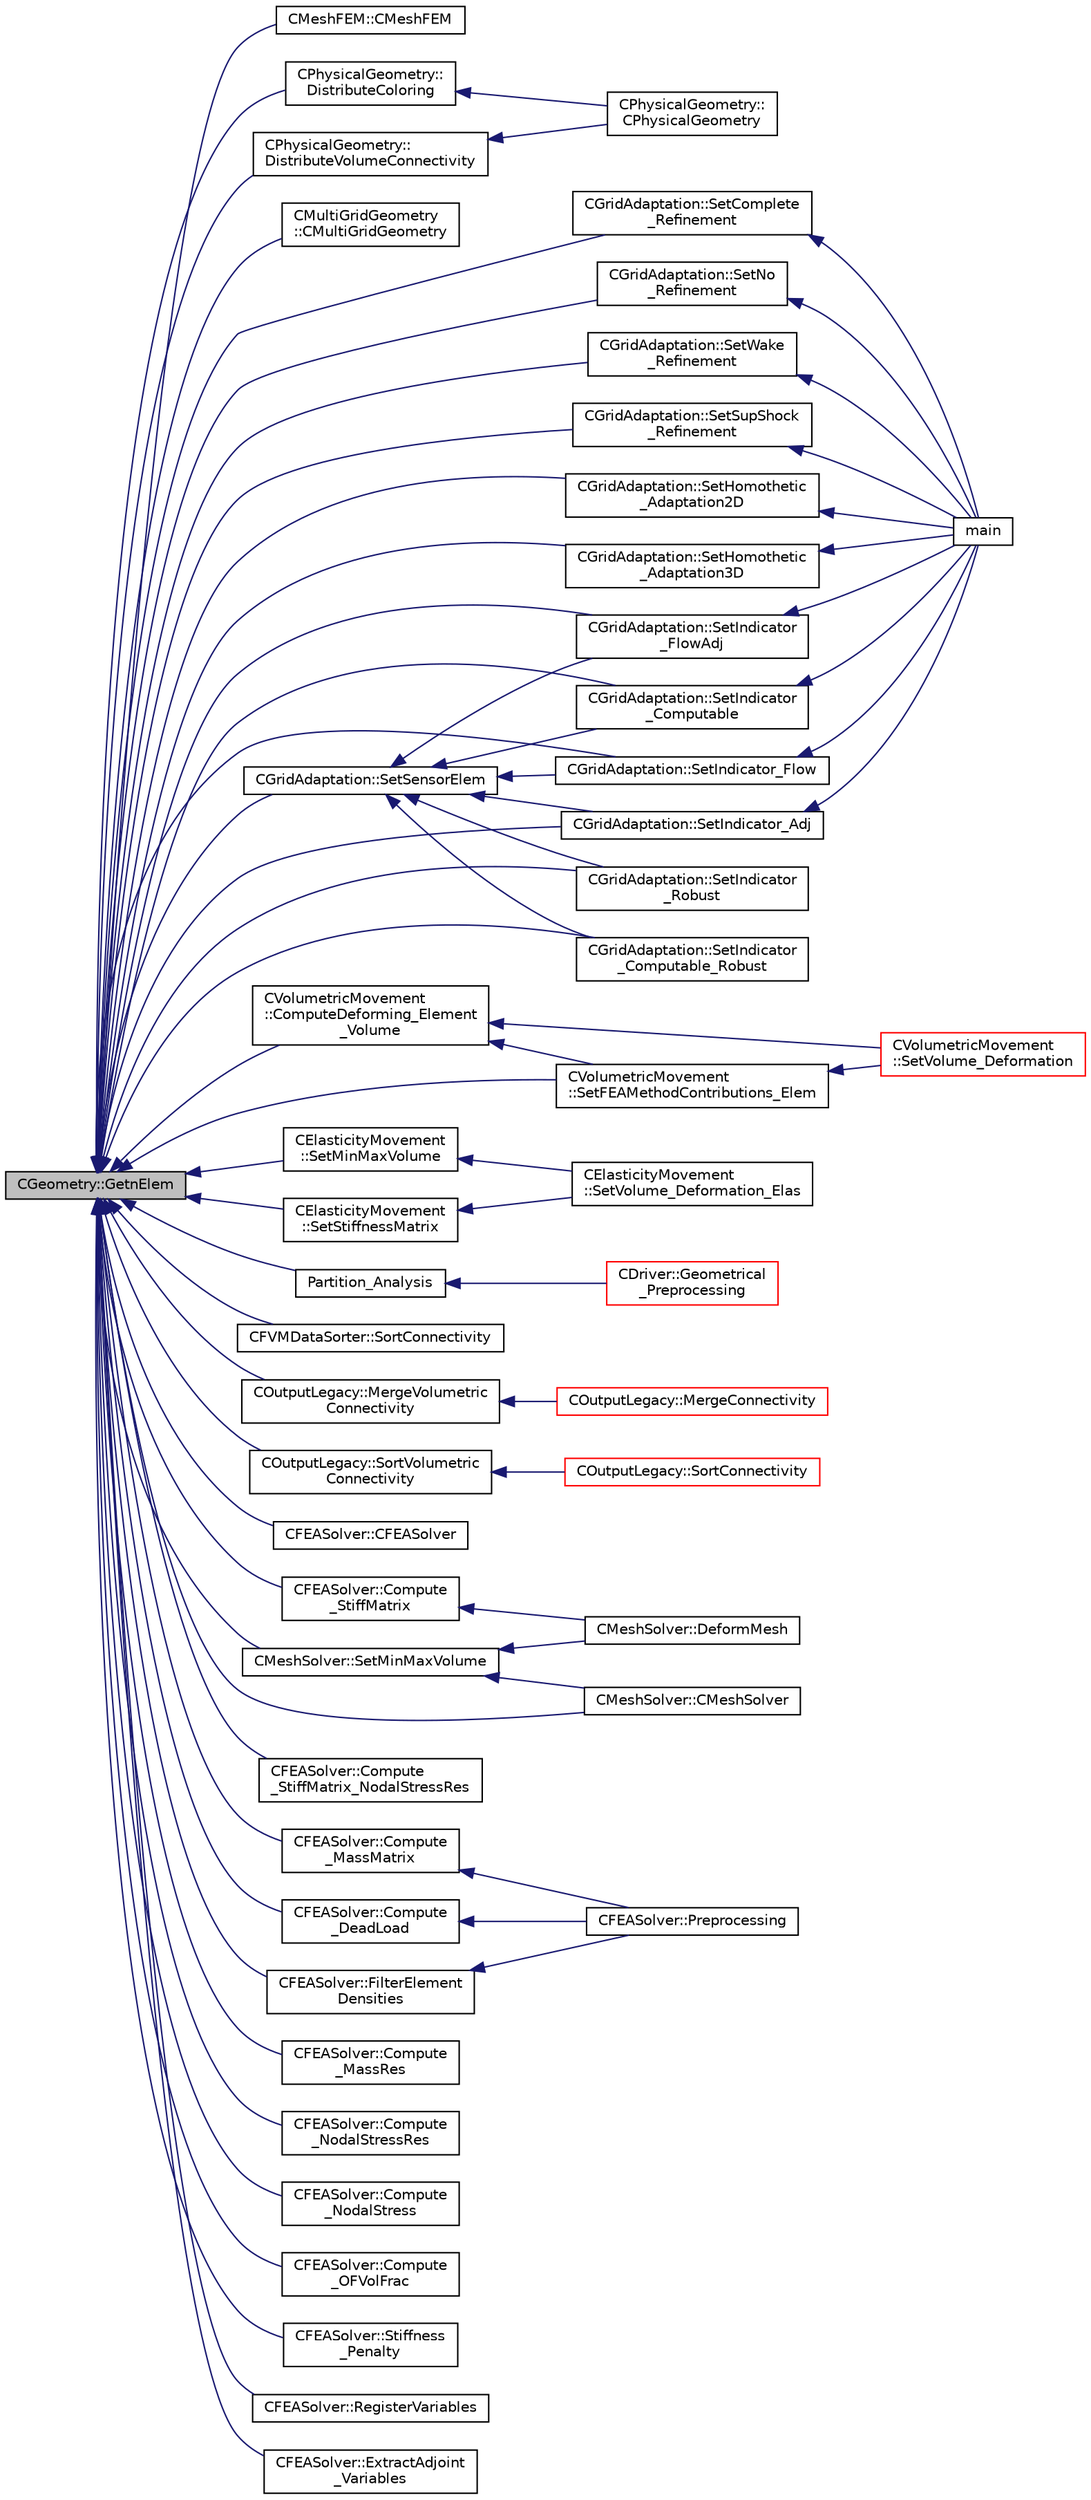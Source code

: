 digraph "CGeometry::GetnElem"
{
  edge [fontname="Helvetica",fontsize="10",labelfontname="Helvetica",labelfontsize="10"];
  node [fontname="Helvetica",fontsize="10",shape=record];
  rankdir="LR";
  Node887 [label="CGeometry::GetnElem",height=0.2,width=0.4,color="black", fillcolor="grey75", style="filled", fontcolor="black"];
  Node887 -> Node888 [dir="back",color="midnightblue",fontsize="10",style="solid",fontname="Helvetica"];
  Node888 [label="CMeshFEM::CMeshFEM",height=0.2,width=0.4,color="black", fillcolor="white", style="filled",URL="$class_c_mesh_f_e_m.html#ae74b12670fb49ad4d28836d9fc2aab8d",tooltip="Redistributes the grid over the ranks and creates the halo layer. "];
  Node887 -> Node889 [dir="back",color="midnightblue",fontsize="10",style="solid",fontname="Helvetica"];
  Node889 [label="CPhysicalGeometry::\lDistributeColoring",height=0.2,width=0.4,color="black", fillcolor="white", style="filled",URL="$class_c_physical_geometry.html#a62179e920f6a9f5e5f9e687ca41c4a63",tooltip="Distributes the coloring from ParMETIS so that each rank has complete information about the local gri..."];
  Node889 -> Node890 [dir="back",color="midnightblue",fontsize="10",style="solid",fontname="Helvetica"];
  Node890 [label="CPhysicalGeometry::\lCPhysicalGeometry",height=0.2,width=0.4,color="black", fillcolor="white", style="filled",URL="$class_c_physical_geometry.html#addad3f466423ba9243a396763d442f9a",tooltip="Accepts a geometry container holding a linearly partitioned grid with coloring performed by ParMETIS..."];
  Node887 -> Node891 [dir="back",color="midnightblue",fontsize="10",style="solid",fontname="Helvetica"];
  Node891 [label="CPhysicalGeometry::\lDistributeVolumeConnectivity",height=0.2,width=0.4,color="black", fillcolor="white", style="filled",URL="$class_c_physical_geometry.html#a6bfe516633384c6a52fc2ac0a570217f",tooltip="Distribute the connectivity for a single volume element type across all ranks based on a ParMETIS col..."];
  Node891 -> Node890 [dir="back",color="midnightblue",fontsize="10",style="solid",fontname="Helvetica"];
  Node887 -> Node892 [dir="back",color="midnightblue",fontsize="10",style="solid",fontname="Helvetica"];
  Node892 [label="CMultiGridGeometry\l::CMultiGridGeometry",height=0.2,width=0.4,color="black", fillcolor="white", style="filled",URL="$class_c_multi_grid_geometry.html#aa56934c8f8531c82b306a47b4de9685f",tooltip="Constructor of the class. "];
  Node887 -> Node893 [dir="back",color="midnightblue",fontsize="10",style="solid",fontname="Helvetica"];
  Node893 [label="CGridAdaptation::SetComplete\l_Refinement",height=0.2,width=0.4,color="black", fillcolor="white", style="filled",URL="$class_c_grid_adaptation.html#a3f9c2a92d5e55daf75f684b57c3e43fe",tooltip="Do a complete adaptation of the computational grid. "];
  Node893 -> Node894 [dir="back",color="midnightblue",fontsize="10",style="solid",fontname="Helvetica"];
  Node894 [label="main",height=0.2,width=0.4,color="black", fillcolor="white", style="filled",URL="$_s_u2___m_s_h_8cpp.html#a0ddf1224851353fc92bfbff6f499fa97"];
  Node887 -> Node895 [dir="back",color="midnightblue",fontsize="10",style="solid",fontname="Helvetica"];
  Node895 [label="CGridAdaptation::SetNo\l_Refinement",height=0.2,width=0.4,color="black", fillcolor="white", style="filled",URL="$class_c_grid_adaptation.html#a26c10756b839feeec2ddb5fba63dde2a",tooltip="Do not do any kind of adaptation. "];
  Node895 -> Node894 [dir="back",color="midnightblue",fontsize="10",style="solid",fontname="Helvetica"];
  Node887 -> Node896 [dir="back",color="midnightblue",fontsize="10",style="solid",fontname="Helvetica"];
  Node896 [label="CGridAdaptation::SetWake\l_Refinement",height=0.2,width=0.4,color="black", fillcolor="white", style="filled",URL="$class_c_grid_adaptation.html#ae0a850bae3beefe77a515c550f461a79",tooltip="Do an adaptation of the computational grid on the wake. "];
  Node896 -> Node894 [dir="back",color="midnightblue",fontsize="10",style="solid",fontname="Helvetica"];
  Node887 -> Node897 [dir="back",color="midnightblue",fontsize="10",style="solid",fontname="Helvetica"];
  Node897 [label="CGridAdaptation::SetSupShock\l_Refinement",height=0.2,width=0.4,color="black", fillcolor="white", style="filled",URL="$class_c_grid_adaptation.html#a951ad6a794c6afd507a81dccb681d117",tooltip="Do an adaptation of the computational grid on the supersonic shock region. "];
  Node897 -> Node894 [dir="back",color="midnightblue",fontsize="10",style="solid",fontname="Helvetica"];
  Node887 -> Node898 [dir="back",color="midnightblue",fontsize="10",style="solid",fontname="Helvetica"];
  Node898 [label="CGridAdaptation::SetHomothetic\l_Adaptation2D",height=0.2,width=0.4,color="black", fillcolor="white", style="filled",URL="$class_c_grid_adaptation.html#a5257243a7c3cf080344a61d7a5bd8086",tooltip="Do a complete adaptation of the computational grid using a homothetic technique (2D). "];
  Node898 -> Node894 [dir="back",color="midnightblue",fontsize="10",style="solid",fontname="Helvetica"];
  Node887 -> Node899 [dir="back",color="midnightblue",fontsize="10",style="solid",fontname="Helvetica"];
  Node899 [label="CGridAdaptation::SetHomothetic\l_Adaptation3D",height=0.2,width=0.4,color="black", fillcolor="white", style="filled",URL="$class_c_grid_adaptation.html#a9f2b95697dbf07724fae0b65e19323b7",tooltip="Do a complete adaptation of the computational grid using a homothetic technique (3D). "];
  Node899 -> Node894 [dir="back",color="midnightblue",fontsize="10",style="solid",fontname="Helvetica"];
  Node887 -> Node900 [dir="back",color="midnightblue",fontsize="10",style="solid",fontname="Helvetica"];
  Node900 [label="CGridAdaptation::SetIndicator_Flow",height=0.2,width=0.4,color="black", fillcolor="white", style="filled",URL="$class_c_grid_adaptation.html#a3212acb4ef87d1b62e0f7bc752122be1",tooltip="Do a complete adaptation of the computational grid. "];
  Node900 -> Node894 [dir="back",color="midnightblue",fontsize="10",style="solid",fontname="Helvetica"];
  Node887 -> Node901 [dir="back",color="midnightblue",fontsize="10",style="solid",fontname="Helvetica"];
  Node901 [label="CGridAdaptation::SetIndicator_Adj",height=0.2,width=0.4,color="black", fillcolor="white", style="filled",URL="$class_c_grid_adaptation.html#ac267e271af49d371ca5b36caf55416a0",tooltip="Do a complete adaptation of the computational grid. "];
  Node901 -> Node894 [dir="back",color="midnightblue",fontsize="10",style="solid",fontname="Helvetica"];
  Node887 -> Node902 [dir="back",color="midnightblue",fontsize="10",style="solid",fontname="Helvetica"];
  Node902 [label="CGridAdaptation::SetIndicator\l_FlowAdj",height=0.2,width=0.4,color="black", fillcolor="white", style="filled",URL="$class_c_grid_adaptation.html#a8819a8390c6e8411a99959ef2b65d46b",tooltip="Do a complete adaptation of the computational grid. "];
  Node902 -> Node894 [dir="back",color="midnightblue",fontsize="10",style="solid",fontname="Helvetica"];
  Node887 -> Node903 [dir="back",color="midnightblue",fontsize="10",style="solid",fontname="Helvetica"];
  Node903 [label="CGridAdaptation::SetIndicator\l_Robust",height=0.2,width=0.4,color="black", fillcolor="white", style="filled",URL="$class_c_grid_adaptation.html#afba3648a0e8272b4e4f7374ac66e577a",tooltip="Read the flow solution from the restart file. "];
  Node887 -> Node904 [dir="back",color="midnightblue",fontsize="10",style="solid",fontname="Helvetica"];
  Node904 [label="CGridAdaptation::SetIndicator\l_Computable",height=0.2,width=0.4,color="black", fillcolor="white", style="filled",URL="$class_c_grid_adaptation.html#ae1e4e9e20c447d5407b4363715dbb401",tooltip="Read the flow solution from the restart file. "];
  Node904 -> Node894 [dir="back",color="midnightblue",fontsize="10",style="solid",fontname="Helvetica"];
  Node887 -> Node905 [dir="back",color="midnightblue",fontsize="10",style="solid",fontname="Helvetica"];
  Node905 [label="CGridAdaptation::SetIndicator\l_Computable_Robust",height=0.2,width=0.4,color="black", fillcolor="white", style="filled",URL="$class_c_grid_adaptation.html#adfc1f21d5e022c4d02aae3be6cf40645",tooltip="Read the flow solution from the restart file. "];
  Node887 -> Node906 [dir="back",color="midnightblue",fontsize="10",style="solid",fontname="Helvetica"];
  Node906 [label="CGridAdaptation::SetSensorElem",height=0.2,width=0.4,color="black", fillcolor="white", style="filled",URL="$class_c_grid_adaptation.html#abe648dc71ea25acf41b46a87af9a2eff",tooltip="Read the flow solution from the restart file. "];
  Node906 -> Node900 [dir="back",color="midnightblue",fontsize="10",style="solid",fontname="Helvetica"];
  Node906 -> Node901 [dir="back",color="midnightblue",fontsize="10",style="solid",fontname="Helvetica"];
  Node906 -> Node902 [dir="back",color="midnightblue",fontsize="10",style="solid",fontname="Helvetica"];
  Node906 -> Node903 [dir="back",color="midnightblue",fontsize="10",style="solid",fontname="Helvetica"];
  Node906 -> Node904 [dir="back",color="midnightblue",fontsize="10",style="solid",fontname="Helvetica"];
  Node906 -> Node905 [dir="back",color="midnightblue",fontsize="10",style="solid",fontname="Helvetica"];
  Node887 -> Node907 [dir="back",color="midnightblue",fontsize="10",style="solid",fontname="Helvetica"];
  Node907 [label="CVolumetricMovement\l::ComputeDeforming_Element\l_Volume",height=0.2,width=0.4,color="black", fillcolor="white", style="filled",URL="$class_c_volumetric_movement.html#a7acdc25230eeae12974e8b4ffa054497",tooltip="Check for negative volumes (all elements) after performing grid deformation. "];
  Node907 -> Node908 [dir="back",color="midnightblue",fontsize="10",style="solid",fontname="Helvetica"];
  Node908 [label="CVolumetricMovement\l::SetVolume_Deformation",height=0.2,width=0.4,color="red", fillcolor="white", style="filled",URL="$class_c_volumetric_movement.html#a9120967db0448fb16cb3ddf14ce6b533",tooltip="Grid deformation using the spring analogy method. "];
  Node907 -> Node937 [dir="back",color="midnightblue",fontsize="10",style="solid",fontname="Helvetica"];
  Node937 [label="CVolumetricMovement\l::SetFEAMethodContributions_Elem",height=0.2,width=0.4,color="black", fillcolor="white", style="filled",URL="$class_c_volumetric_movement.html#ad26b11c08de25982c8f254d465d244bb",tooltip="Compute the stiffness matrix for grid deformation using spring analogy. "];
  Node937 -> Node908 [dir="back",color="midnightblue",fontsize="10",style="solid",fontname="Helvetica"];
  Node887 -> Node937 [dir="back",color="midnightblue",fontsize="10",style="solid",fontname="Helvetica"];
  Node887 -> Node938 [dir="back",color="midnightblue",fontsize="10",style="solid",fontname="Helvetica"];
  Node938 [label="CElasticityMovement\l::SetMinMaxVolume",height=0.2,width=0.4,color="black", fillcolor="white", style="filled",URL="$class_c_elasticity_movement.html#a9f86dfceeca25d359e374181c7388ad3",tooltip="Compute the min and max volume for the stiffness matrix for grid deformation. "];
  Node938 -> Node939 [dir="back",color="midnightblue",fontsize="10",style="solid",fontname="Helvetica"];
  Node939 [label="CElasticityMovement\l::SetVolume_Deformation_Elas",height=0.2,width=0.4,color="black", fillcolor="white", style="filled",URL="$class_c_elasticity_movement.html#a214b75ab52f6238cf321ec5834289b8e",tooltip="Grid deformation using the linear elasticity equations. "];
  Node887 -> Node940 [dir="back",color="midnightblue",fontsize="10",style="solid",fontname="Helvetica"];
  Node940 [label="CElasticityMovement\l::SetStiffnessMatrix",height=0.2,width=0.4,color="black", fillcolor="white", style="filled",URL="$class_c_elasticity_movement.html#a7d559792126521cdca7d4ceab1f55984",tooltip="Compute the min and max volume for the stiffness matrix for grid deformation. "];
  Node940 -> Node939 [dir="back",color="midnightblue",fontsize="10",style="solid",fontname="Helvetica"];
  Node887 -> Node941 [dir="back",color="midnightblue",fontsize="10",style="solid",fontname="Helvetica"];
  Node941 [label="Partition_Analysis",height=0.2,width=0.4,color="black", fillcolor="white", style="filled",URL="$definition__structure_8cpp.html#a30aa1f3af065c88dc4b96e8227c687b1",tooltip="Performs an analysis of the mesh partitions for distributed memory calculations. "];
  Node941 -> Node942 [dir="back",color="midnightblue",fontsize="10",style="solid",fontname="Helvetica"];
  Node942 [label="CDriver::Geometrical\l_Preprocessing",height=0.2,width=0.4,color="red", fillcolor="white", style="filled",URL="$class_c_driver.html#ad3d55fa299acdb779a7772bcee249004",tooltip="Construction of the edge-based data structure and the multigrid structure. "];
  Node887 -> Node943 [dir="back",color="midnightblue",fontsize="10",style="solid",fontname="Helvetica"];
  Node943 [label="CFVMDataSorter::SortConnectivity",height=0.2,width=0.4,color="black", fillcolor="white", style="filled",URL="$class_c_f_v_m_data_sorter.html#a0a1b263a6fddcf58bd0cff475f5db975",tooltip="Sort the connectivities (volume and surface) into data structures used for output file writing..."];
  Node887 -> Node944 [dir="back",color="midnightblue",fontsize="10",style="solid",fontname="Helvetica"];
  Node944 [label="COutputLegacy::MergeVolumetric\lConnectivity",height=0.2,width=0.4,color="black", fillcolor="white", style="filled",URL="$class_c_output_legacy.html#a39d17bdf99d1d93c84834a4f04527c84",tooltip="Merge the connectivity for a single element type from all processors. "];
  Node944 -> Node945 [dir="back",color="midnightblue",fontsize="10",style="solid",fontname="Helvetica"];
  Node945 [label="COutputLegacy::MergeConnectivity",height=0.2,width=0.4,color="red", fillcolor="white", style="filled",URL="$class_c_output_legacy.html#a1fca7d82115b30a586f40c1d8bdc94d3",tooltip="Merge the geometry into a data structure used for output file writing. "];
  Node887 -> Node950 [dir="back",color="midnightblue",fontsize="10",style="solid",fontname="Helvetica"];
  Node950 [label="COutputLegacy::SortVolumetric\lConnectivity",height=0.2,width=0.4,color="black", fillcolor="white", style="filled",URL="$class_c_output_legacy.html#a6cdafc6802c64729cbf7c8ac73cfff12",tooltip="Sort the connectivity for a single volume element type into a linear partitioning across all processo..."];
  Node950 -> Node951 [dir="back",color="midnightblue",fontsize="10",style="solid",fontname="Helvetica"];
  Node951 [label="COutputLegacy::SortConnectivity",height=0.2,width=0.4,color="red", fillcolor="white", style="filled",URL="$class_c_output_legacy.html#af4fb758e9fa66d19847d369f45fa888c",tooltip="Sort the connectivities (volume and surface) into data structures used for output file writing..."];
  Node887 -> Node953 [dir="back",color="midnightblue",fontsize="10",style="solid",fontname="Helvetica"];
  Node953 [label="CFEASolver::CFEASolver",height=0.2,width=0.4,color="black", fillcolor="white", style="filled",URL="$class_c_f_e_a_solver.html#a1d4c7d17d9c7143d3079fc78fae1599d"];
  Node887 -> Node954 [dir="back",color="midnightblue",fontsize="10",style="solid",fontname="Helvetica"];
  Node954 [label="CFEASolver::Compute\l_StiffMatrix",height=0.2,width=0.4,color="black", fillcolor="white", style="filled",URL="$class_c_f_e_a_solver.html#aaf81bf54a4492da76839dcede19b4f6e",tooltip="Compute the stiffness matrix of the problem. "];
  Node954 -> Node955 [dir="back",color="midnightblue",fontsize="10",style="solid",fontname="Helvetica"];
  Node955 [label="CMeshSolver::DeformMesh",height=0.2,width=0.4,color="black", fillcolor="white", style="filled",URL="$class_c_mesh_solver.html#a9f95488da182ba844e5ea3cd0d613399",tooltip="Grid deformation using the linear elasticity equations. "];
  Node887 -> Node956 [dir="back",color="midnightblue",fontsize="10",style="solid",fontname="Helvetica"];
  Node956 [label="CFEASolver::Compute\l_StiffMatrix_NodalStressRes",height=0.2,width=0.4,color="black", fillcolor="white", style="filled",URL="$class_c_f_e_a_solver.html#acc7c3af8140cd1137b5a0aab2dfcc80c",tooltip="Compute the stiffness matrix of the problem and the nodal stress terms at the same time (more efficie..."];
  Node887 -> Node957 [dir="back",color="midnightblue",fontsize="10",style="solid",fontname="Helvetica"];
  Node957 [label="CFEASolver::Compute\l_MassMatrix",height=0.2,width=0.4,color="black", fillcolor="white", style="filled",URL="$class_c_f_e_a_solver.html#a91890f6e74d393cc1855e908082ab6fc",tooltip="Compute the mass matrix of the problem. "];
  Node957 -> Node958 [dir="back",color="midnightblue",fontsize="10",style="solid",fontname="Helvetica"];
  Node958 [label="CFEASolver::Preprocessing",height=0.2,width=0.4,color="black", fillcolor="white", style="filled",URL="$class_c_f_e_a_solver.html#a2171424e52ccd32f17bcbd4972b1fe15",tooltip="Set residuals to zero. "];
  Node887 -> Node959 [dir="back",color="midnightblue",fontsize="10",style="solid",fontname="Helvetica"];
  Node959 [label="CFEASolver::Compute\l_MassRes",height=0.2,width=0.4,color="black", fillcolor="white", style="filled",URL="$class_c_f_e_a_solver.html#aab606fe0f20d94863b1cb1004b7a0bf8",tooltip="Compute the mass residual of the problem. "];
  Node887 -> Node960 [dir="back",color="midnightblue",fontsize="10",style="solid",fontname="Helvetica"];
  Node960 [label="CFEASolver::Compute\l_NodalStressRes",height=0.2,width=0.4,color="black", fillcolor="white", style="filled",URL="$class_c_f_e_a_solver.html#a010359fb7dd73f095bbb2174da3a8978",tooltip="Compute the nodal stress terms and add them to the residual. "];
  Node887 -> Node961 [dir="back",color="midnightblue",fontsize="10",style="solid",fontname="Helvetica"];
  Node961 [label="CFEASolver::Compute\l_NodalStress",height=0.2,width=0.4,color="black", fillcolor="white", style="filled",URL="$class_c_f_e_a_solver.html#a62ca6eda046cfa13437ce136aa27dfee",tooltip="Compute the stress at the nodes for output purposes. "];
  Node887 -> Node962 [dir="back",color="midnightblue",fontsize="10",style="solid",fontname="Helvetica"];
  Node962 [label="CFEASolver::Compute\l_DeadLoad",height=0.2,width=0.4,color="black", fillcolor="white", style="filled",URL="$class_c_f_e_a_solver.html#aa986b9f606a3f2b327af7d273c1bc6f3",tooltip="Compute the dead loads. "];
  Node962 -> Node958 [dir="back",color="midnightblue",fontsize="10",style="solid",fontname="Helvetica"];
  Node887 -> Node963 [dir="back",color="midnightblue",fontsize="10",style="solid",fontname="Helvetica"];
  Node963 [label="CFEASolver::Compute\l_OFVolFrac",height=0.2,width=0.4,color="black", fillcolor="white", style="filled",URL="$class_c_f_e_a_solver.html#adde9f7667d6d2ab1d4c96dfd4ba7c1fe",tooltip="Compute the objective function for a volume fraction. "];
  Node887 -> Node964 [dir="back",color="midnightblue",fontsize="10",style="solid",fontname="Helvetica"];
  Node964 [label="CFEASolver::Stiffness\l_Penalty",height=0.2,width=0.4,color="black", fillcolor="white", style="filled",URL="$class_c_f_e_a_solver.html#a851693872b6b7849d52854fe9734ad85",tooltip="Compute the penalty due to the stiffness increase. "];
  Node887 -> Node965 [dir="back",color="midnightblue",fontsize="10",style="solid",fontname="Helvetica"];
  Node965 [label="CFEASolver::RegisterVariables",height=0.2,width=0.4,color="black", fillcolor="white", style="filled",URL="$class_c_f_e_a_solver.html#a68fe1a2965388e82692df79dbc200ec3",tooltip="A virtual member. "];
  Node887 -> Node966 [dir="back",color="midnightblue",fontsize="10",style="solid",fontname="Helvetica"];
  Node966 [label="CFEASolver::ExtractAdjoint\l_Variables",height=0.2,width=0.4,color="black", fillcolor="white", style="filled",URL="$class_c_f_e_a_solver.html#a6dcdd292eefa3b65d98bfa524f56a274",tooltip="A virtual member. "];
  Node887 -> Node967 [dir="back",color="midnightblue",fontsize="10",style="solid",fontname="Helvetica"];
  Node967 [label="CFEASolver::FilterElement\lDensities",height=0.2,width=0.4,color="black", fillcolor="white", style="filled",URL="$class_c_f_e_a_solver.html#a70b05ab2f9575ac11448cf1f52ebcc9e",tooltip="Filter the density field for topology optimization applications. "];
  Node967 -> Node958 [dir="back",color="midnightblue",fontsize="10",style="solid",fontname="Helvetica"];
  Node887 -> Node968 [dir="back",color="midnightblue",fontsize="10",style="solid",fontname="Helvetica"];
  Node968 [label="CMeshSolver::CMeshSolver",height=0.2,width=0.4,color="black", fillcolor="white", style="filled",URL="$class_c_mesh_solver.html#a728930536c48c01f17b91808115fdb91",tooltip="Constructor of the class. "];
  Node887 -> Node969 [dir="back",color="midnightblue",fontsize="10",style="solid",fontname="Helvetica"];
  Node969 [label="CMeshSolver::SetMinMaxVolume",height=0.2,width=0.4,color="black", fillcolor="white", style="filled",URL="$class_c_mesh_solver.html#adf042699d3abf46135568ef991b7dd44",tooltip="Compute the min and max volume of the elements in the domain. "];
  Node969 -> Node968 [dir="back",color="midnightblue",fontsize="10",style="solid",fontname="Helvetica"];
  Node969 -> Node955 [dir="back",color="midnightblue",fontsize="10",style="solid",fontname="Helvetica"];
}
